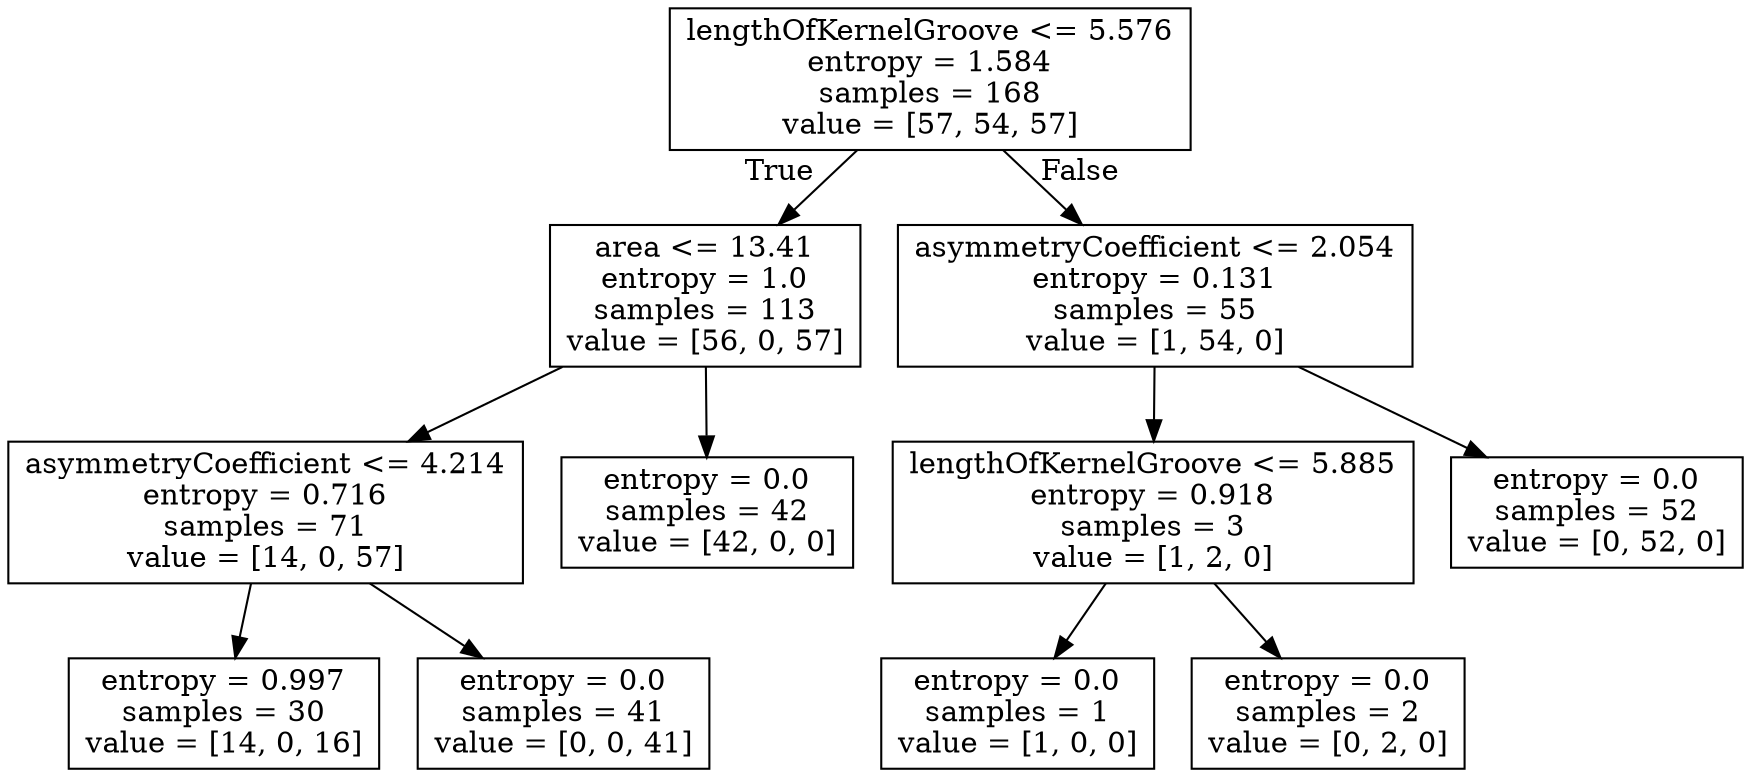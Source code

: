 digraph Tree {
node [shape=box] ;
0 [label="lengthOfKernelGroove <= 5.576\nentropy = 1.584\nsamples = 168\nvalue = [57, 54, 57]"] ;
1 [label="area <= 13.41\nentropy = 1.0\nsamples = 113\nvalue = [56, 0, 57]"] ;
0 -> 1 [labeldistance=2.5, labelangle=45, headlabel="True"] ;
2 [label="asymmetryCoefficient <= 4.214\nentropy = 0.716\nsamples = 71\nvalue = [14, 0, 57]"] ;
1 -> 2 ;
3 [label="entropy = 0.997\nsamples = 30\nvalue = [14, 0, 16]"] ;
2 -> 3 ;
4 [label="entropy = 0.0\nsamples = 41\nvalue = [0, 0, 41]"] ;
2 -> 4 ;
5 [label="entropy = 0.0\nsamples = 42\nvalue = [42, 0, 0]"] ;
1 -> 5 ;
6 [label="asymmetryCoefficient <= 2.054\nentropy = 0.131\nsamples = 55\nvalue = [1, 54, 0]"] ;
0 -> 6 [labeldistance=2.5, labelangle=-45, headlabel="False"] ;
7 [label="lengthOfKernelGroove <= 5.885\nentropy = 0.918\nsamples = 3\nvalue = [1, 2, 0]"] ;
6 -> 7 ;
8 [label="entropy = 0.0\nsamples = 1\nvalue = [1, 0, 0]"] ;
7 -> 8 ;
9 [label="entropy = 0.0\nsamples = 2\nvalue = [0, 2, 0]"] ;
7 -> 9 ;
10 [label="entropy = 0.0\nsamples = 52\nvalue = [0, 52, 0]"] ;
6 -> 10 ;
}